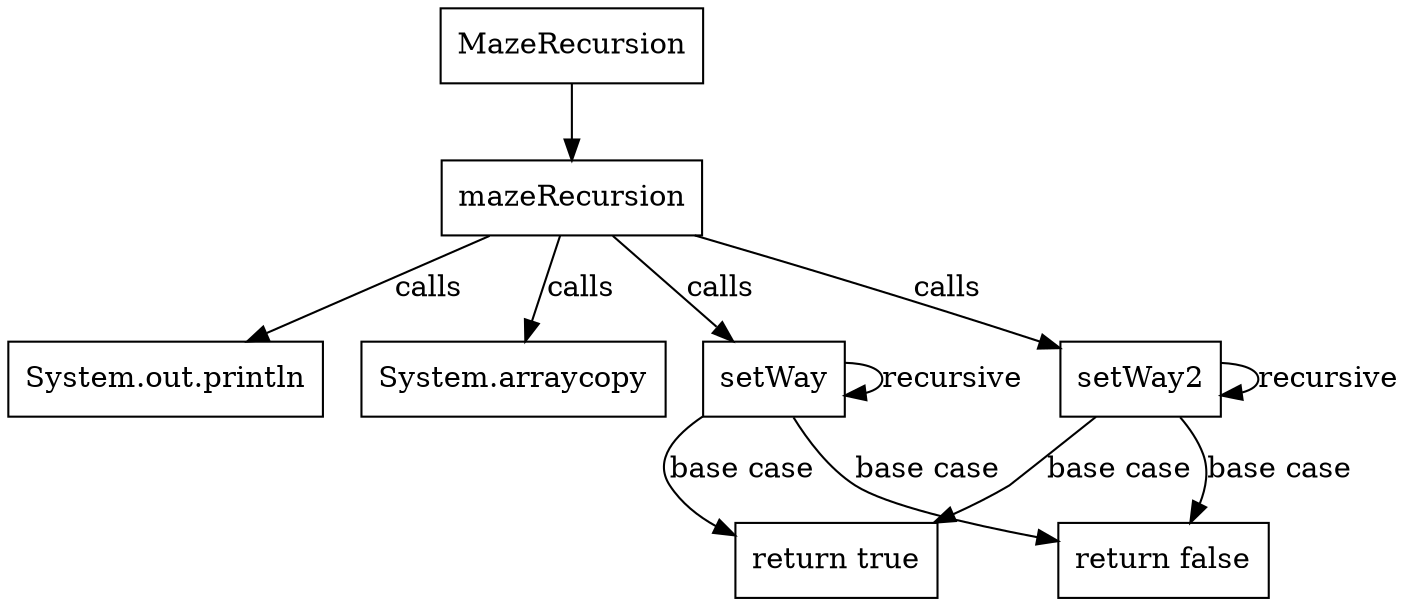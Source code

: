 digraph MazeRecursion {
    node [shape=box];

    // Main method
    MazeRecursion -> mazeRecursion;

    // Inside mazeRecursion method
    mazeRecursion -> "System.out.println" [label="calls"];
    mazeRecursion -> "System.arraycopy" [label="calls"];
    mazeRecursion -> setWay [label="calls"];
    mazeRecursion -> setWay2 [label="calls"];

    // setWay method
    setWay -> setWay [label="recursive"];
    setWay -> "return true" [label="base case"];
    setWay -> "return false" [label="base case"];

    // setWay2 method
    setWay2 -> setWay2 [label="recursive"];
    setWay2 -> "return true" [label="base case"];
    setWay2 -> "return false" [label="base case"];
}

